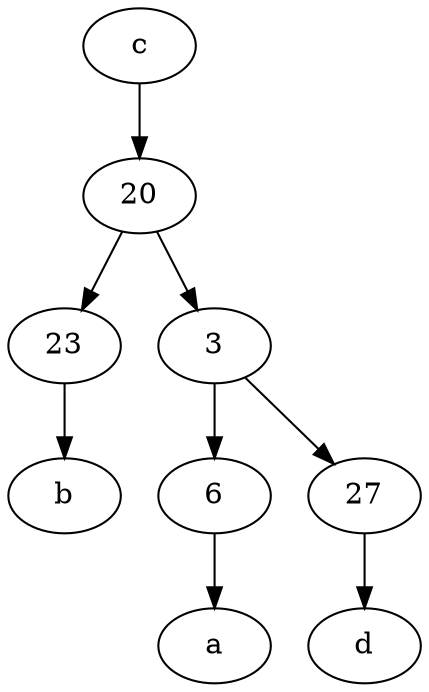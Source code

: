 digraph  {
	20;
	6;
	c [pos="20,10!"];
	23;
	27;
	3;
	20 -> 23;
	27 -> d;
	c -> 20;
	3 -> 27;
	6 -> a;
	20 -> 3;
	23 -> b;
	3 -> 6;

	}
